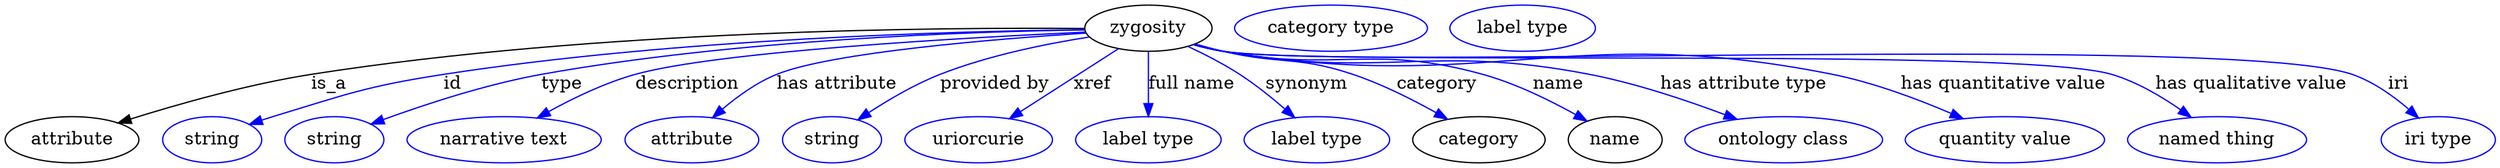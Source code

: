 digraph {
	graph [bb="0,0,1933.2,123"];
	node [label="\N"];
	zygosity	[height=0.5,
		label=zygosity,
		pos="886,105",
		width=1.3721];
	attribute	[height=0.5,
		pos="51.995,18",
		width=1.4443];
	zygosity -> attribute	[label=is_a,
		lp="251,61.5",
		pos="e,88.003,31.198 836.37,104.79 727.25,105.78 458.5,104.06 237,69 188.79,61.369 135.07,46.063 98.001,34.386"];
	id	[color=blue,
		height=0.5,
		label=string,
		pos="160,18",
		width=1.0652];
	zygosity -> id	[color=blue,
		label=id,
		lp="346,61.5",
		pos="e,189.04,29.778 836.63,103.85 740.34,102.91 520.91,97.488 339,69 279.68,59.711 265.47,53.375 208,36 204.91,35.066 201.72,34.053 \
198.53,33.002",
		style=solid];
	type	[color=blue,
		height=0.5,
		label=string,
		pos="255,18",
		width=1.0652];
	zygosity -> type	[color=blue,
		label=type,
		lp="430,61.5",
		pos="e,283.47,30.304 836.63,103.81 750.24,102.72 566.34,96.958 414,69 371.75,61.247 325.04,45.675 293.24,33.958",
		style=solid];
	description	[color=blue,
		height=0.5,
		label="narrative text",
		pos="387,18",
		width=2.0943];
	zygosity -> description	[color=blue,
		label=description,
		lp="527.5,61.5",
		pos="e,412.22,34.97 837.13,102 745.56,97.88 551.57,87.259 487,69 463.88,62.464 439.75,50.563 420.98,40.012",
		style=solid];
	"has attribute"	[color=blue,
		height=0.5,
		label=attribute,
		pos="532,18",
		width=1.4443];
	zygosity -> "has attribute"	[color=blue,
		label="has attribute",
		lp="644,61.5",
		pos="e,548.05,35.363 837.6,101.24 766.97,96.695 639.45,86.357 597,69 581.79,62.784 567.09,52.015 555.52,42.059",
		style=solid];
	"provided by"	[color=blue,
		height=0.5,
		label=string,
		pos="640,18",
		width=1.0652];
	zygosity -> "provided by"	[color=blue,
		label="provided by",
		lp="766.5,61.5",
		pos="e,660.09,33.507 840.15,98.15 807.06,92.963 761.75,83.854 724,69 704.59,61.364 684.46,49.539 668.77,39.305",
		style=solid];
	xref	[color=blue,
		height=0.5,
		label=uriorcurie,
		pos="754,18",
		width=1.5887];
	zygosity -> xref	[color=blue,
		label=xref,
		lp="842.5,61.5",
		pos="e,777.95,34.424 862.7,88.999 841.57,75.391 810.2,55.192 786.58,39.984",
		style=solid];
	"full name"	[color=blue,
		height=0.5,
		label="label type",
		pos="886,18",
		width=1.5707];
	zygosity -> "full name"	[color=blue,
		label="full name",
		lp="919.5,61.5",
		pos="e,886,36.175 886,86.799 886,75.163 886,59.548 886,46.237",
		style=solid];
	synonym	[color=blue,
		height=0.5,
		label="label type",
		pos="1017,18",
		width=1.5707];
	zygosity -> synonym	[color=blue,
		label=synonym,
		lp="1009,61.5",
		pos="e,999.74,35.265 916.92,90.707 929.7,84.721 944.44,77.164 957,69 969.23,61.05 981.77,50.952 992.21,41.916",
		style=solid];
	category	[height=0.5,
		pos="1143,18",
		width=1.4263];
	zygosity -> category	[color=blue,
		label=category,
		lp="1110.5,61.5",
		pos="e,1118.5,34.075 922.34,92.69 929.48,90.654 936.95,88.656 944,87 988.38,76.572 1001.8,83.519 1045,69 1067.5,61.456 1091.2,49.483 \
1109.6,39.145",
		style=solid];
	name	[height=0.5,
		pos="1249,18",
		width=1.011];
	zygosity -> name	[color=blue,
		label=name,
		lp="1205,61.5",
		pos="e,1227,32.593 921.62,92.367 928.95,90.309 936.68,88.385 944,87 1032.6,70.243 1059.1,93.076 1146,69 1171.5,61.941 1198.3,48.729 1218.1,\
37.659",
		style=solid];
	"has attribute type"	[color=blue,
		height=0.5,
		label="ontology class",
		pos="1380,18",
		width=2.1304];
	zygosity -> "has attribute type"	[color=blue,
		label="has attribute type",
		lp="1349,61.5",
		pos="e,1343.8,33.918 921.28,92.306 928.71,90.226 936.55,88.309 944,87 1069,65.015 1104.4,93.147 1229,69 1265.2,61.99 1304.6,48.707 1334.2,\
37.592",
		style=solid];
	"has quantitative value"	[color=blue,
		height=0.5,
		label="quantity value",
		pos="1552,18",
		width=2.1484];
	zygosity -> "has quantitative value"	[color=blue,
		label="has quantitative value",
		lp="1551,61.5",
		pos="e,1519.5,34.458 920.95,92.247 928.47,90.144 936.44,88.232 944,87 1152.1,53.093 1211.3,110.38 1418,69 1449.8,62.626 1484.1,49.714 \
1510,38.608",
		style=solid];
	"has qualitative value"	[color=blue,
		height=0.5,
		label="named thing",
		pos="1717,18",
		width=1.9318];
	zygosity -> "has qualitative value"	[color=blue,
		label="has qualitative value",
		lp="1743.5,61.5",
		pos="e,1696.9,35.437 920.94,92.178 928.46,90.079 936.43,88.187 944,87 1019.9,75.099 1561.3,90.727 1635,69 1654.2,63.322 1673.5,51.929 \
1688.5,41.45",
		style=solid];
	iri	[color=blue,
		height=0.5,
		label="iri type",
		pos="1889,18",
		width=1.2277];
	zygosity -> iri	[color=blue,
		label=iri,
		lp="1858,61.5",
		pos="e,1873.6,34.949 920.93,92.146 928.46,90.049 936.42,88.166 944,87 1040.4,72.148 1729.7,100.69 1822,69 1838.3,63.408 1853.9,52.262 \
1865.9,41.911",
		style=solid];
	"named thing_category"	[color=blue,
		height=0.5,
		label="category type",
		pos="1028,105",
		width=2.0762];
	attribute_name	[color=blue,
		height=0.5,
		label="label type",
		pos="1177,105",
		width=1.5707];
}
